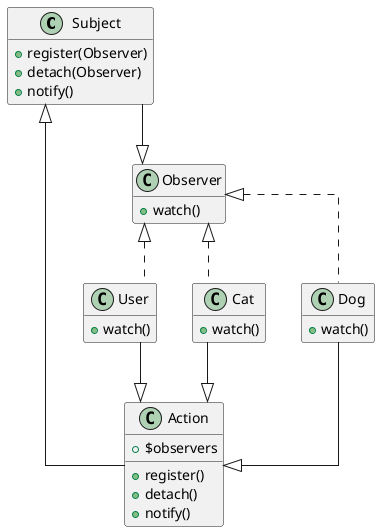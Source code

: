 @startuml
'https://plantuml.com/class-diagram
hide empty members
skinparam linetype ortho

'观察者模式puml图
class Subject{
    +register(Observer)
    +detach(Observer)
    +notify()
}
class Action{
    +$observers
    +register()
    +detach()
    +notify()
}
class Observer{
    +watch()
}
class User implements Observer{
    +watch()
}
class Cat implements Observer{
    +watch()
}
class Dog implements Observer{
    +watch()
}
Subject <|-- Action
Subject --|> Observer
User --|> Action
Cat --|> Action
Dog --|> Action

@enduml